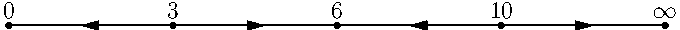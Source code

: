 size(12cm,0,IgnoreAspect);
dot("$0$",(0,0),N);
dot("$3$",(2,0),N);
dot("$6$",(4,0),N);
dot("$10$",(6,0),N);
dot("$\infty$",(8,0),N);
draw((2,0)--(0,0),MidArrow);
draw((2,0)--(4,0),MidArrow);
draw((6,0)--(4,0),MidArrow);
draw((6,0)--(8,0),MidArrow);
